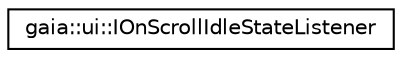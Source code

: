digraph G
{
  edge [fontname="Helvetica",fontsize="10",labelfontname="Helvetica",labelfontsize="10"];
  node [fontname="Helvetica",fontsize="10",shape=record];
  rankdir=LR;
  Node1 [label="gaia::ui::IOnScrollIdleStateListener",height=0.2,width=0.4,color="black", fillcolor="white", style="filled",URL="$d8/de8/classgaia_1_1ui_1_1_i_on_scroll_idle_state_listener.html",tooltip="Interface to listen for the picker scroll idle state."];
}

